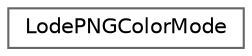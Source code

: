 digraph "类继承关系图"
{
 // LATEX_PDF_SIZE
  bgcolor="transparent";
  edge [fontname=Helvetica,fontsize=10,labelfontname=Helvetica,labelfontsize=10];
  node [fontname=Helvetica,fontsize=10,shape=box,height=0.2,width=0.4];
  rankdir="LR";
  Node0 [id="Node000000",label="LodePNGColorMode",height=0.2,width=0.4,color="grey40", fillcolor="white", style="filled",URL="$struct_lode_p_n_g_color_mode.html",tooltip=" "];
}
